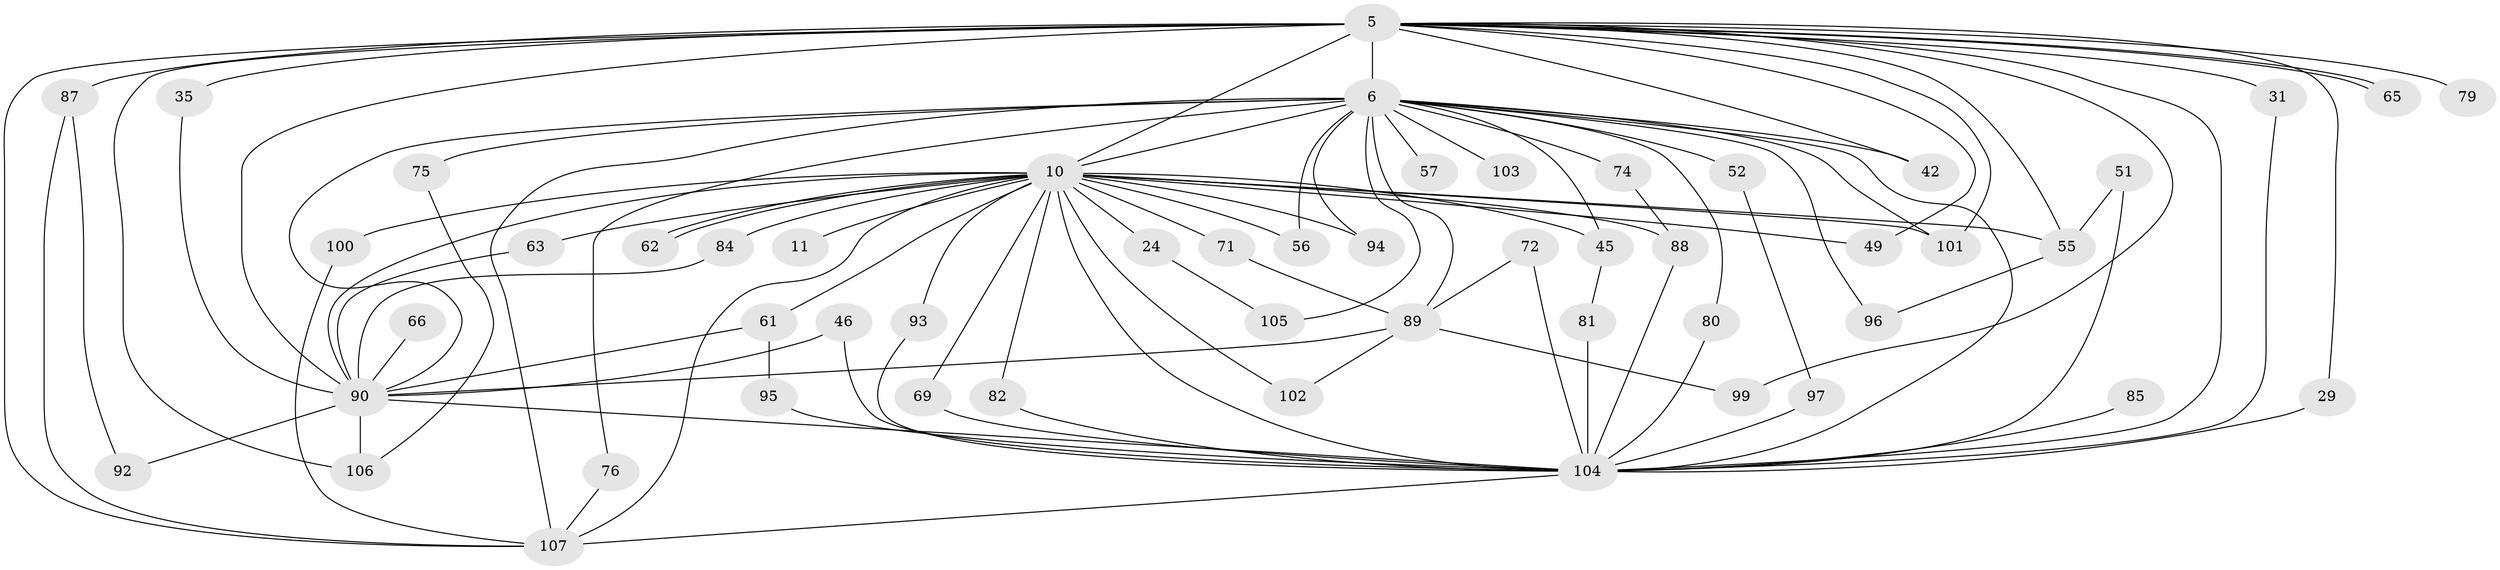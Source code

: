 // original degree distribution, {19: 0.009345794392523364, 22: 0.009345794392523364, 23: 0.009345794392523364, 26: 0.009345794392523364, 24: 0.018691588785046728, 17: 0.018691588785046728, 21: 0.009345794392523364, 29: 0.009345794392523364, 2: 0.5514018691588785, 6: 0.028037383177570093, 4: 0.08411214953271028, 3: 0.22429906542056074, 5: 0.009345794392523364, 7: 0.009345794392523364}
// Generated by graph-tools (version 1.1) at 2025/45/03/09/25 04:45:06]
// undirected, 53 vertices, 101 edges
graph export_dot {
graph [start="1"]
  node [color=gray90,style=filled];
  5 [super="+2"];
  6 [super="+3"];
  10 [super="+4"];
  11;
  24;
  29;
  31;
  35;
  42;
  45 [super="+13+14"];
  46;
  49;
  51;
  52 [super="+50"];
  55 [super="+22"];
  56;
  57;
  61 [super="+39"];
  62;
  63 [super="+53"];
  65;
  66;
  69;
  71;
  72;
  74;
  75;
  76;
  79;
  80;
  81;
  82 [super="+15"];
  84 [super="+64"];
  85 [super="+36"];
  87 [super="+48+16"];
  88 [super="+83+54"];
  89 [super="+70"];
  90 [super="+43+78"];
  92;
  93;
  94 [super="+68"];
  95;
  96;
  97;
  99;
  100 [super="+77"];
  101 [super="+91"];
  102;
  103;
  104 [super="+47+98+8"];
  105;
  106 [super="+86"];
  107 [super="+67+73"];
  5 -- 6 [weight=4];
  5 -- 10 [weight=4];
  5 -- 29;
  5 -- 65;
  5 -- 65;
  5 -- 79 [weight=2];
  5 -- 87 [weight=4];
  5 -- 90 [weight=6];
  5 -- 99;
  5 -- 104 [weight=7];
  5 -- 31;
  5 -- 35;
  5 -- 42;
  5 -- 106;
  5 -- 49;
  5 -- 55 [weight=2];
  5 -- 107 [weight=4];
  5 -- 101;
  6 -- 10 [weight=4];
  6 -- 45 [weight=3];
  6 -- 52 [weight=2];
  6 -- 56;
  6 -- 57 [weight=2];
  6 -- 74;
  6 -- 75 [weight=2];
  6 -- 76;
  6 -- 101 [weight=2];
  6 -- 105;
  6 -- 107 [weight=3];
  6 -- 80;
  6 -- 89 [weight=2];
  6 -- 96;
  6 -- 103;
  6 -- 42;
  6 -- 94;
  6 -- 104 [weight=5];
  6 -- 90 [weight=4];
  10 -- 11 [weight=2];
  10 -- 24 [weight=2];
  10 -- 49;
  10 -- 56;
  10 -- 62;
  10 -- 62;
  10 -- 63 [weight=2];
  10 -- 71;
  10 -- 93;
  10 -- 94 [weight=2];
  10 -- 102;
  10 -- 82;
  10 -- 69;
  10 -- 84 [weight=2];
  10 -- 100 [weight=2];
  10 -- 45;
  10 -- 55 [weight=2];
  10 -- 107;
  10 -- 104 [weight=5];
  10 -- 90 [weight=7];
  10 -- 101;
  10 -- 88 [weight=3];
  10 -- 61 [weight=3];
  24 -- 105;
  29 -- 104;
  31 -- 104;
  35 -- 90;
  45 -- 81;
  46 -- 90;
  46 -- 104;
  51 -- 55;
  51 -- 104;
  52 -- 97;
  55 -- 96;
  61 -- 90 [weight=3];
  61 -- 95;
  63 -- 90;
  66 -- 90;
  69 -- 104;
  71 -- 89;
  72 -- 89;
  72 -- 104;
  74 -- 88;
  75 -- 106;
  76 -- 107;
  80 -- 104;
  81 -- 104;
  82 -- 104 [weight=2];
  84 -- 90;
  85 -- 104 [weight=3];
  87 -- 92;
  87 -- 107;
  88 -- 104;
  89 -- 99;
  89 -- 102;
  89 -- 90 [weight=2];
  90 -- 92;
  90 -- 106;
  90 -- 104 [weight=5];
  93 -- 104;
  95 -- 104;
  97 -- 104;
  100 -- 107;
  104 -- 107 [weight=4];
}
